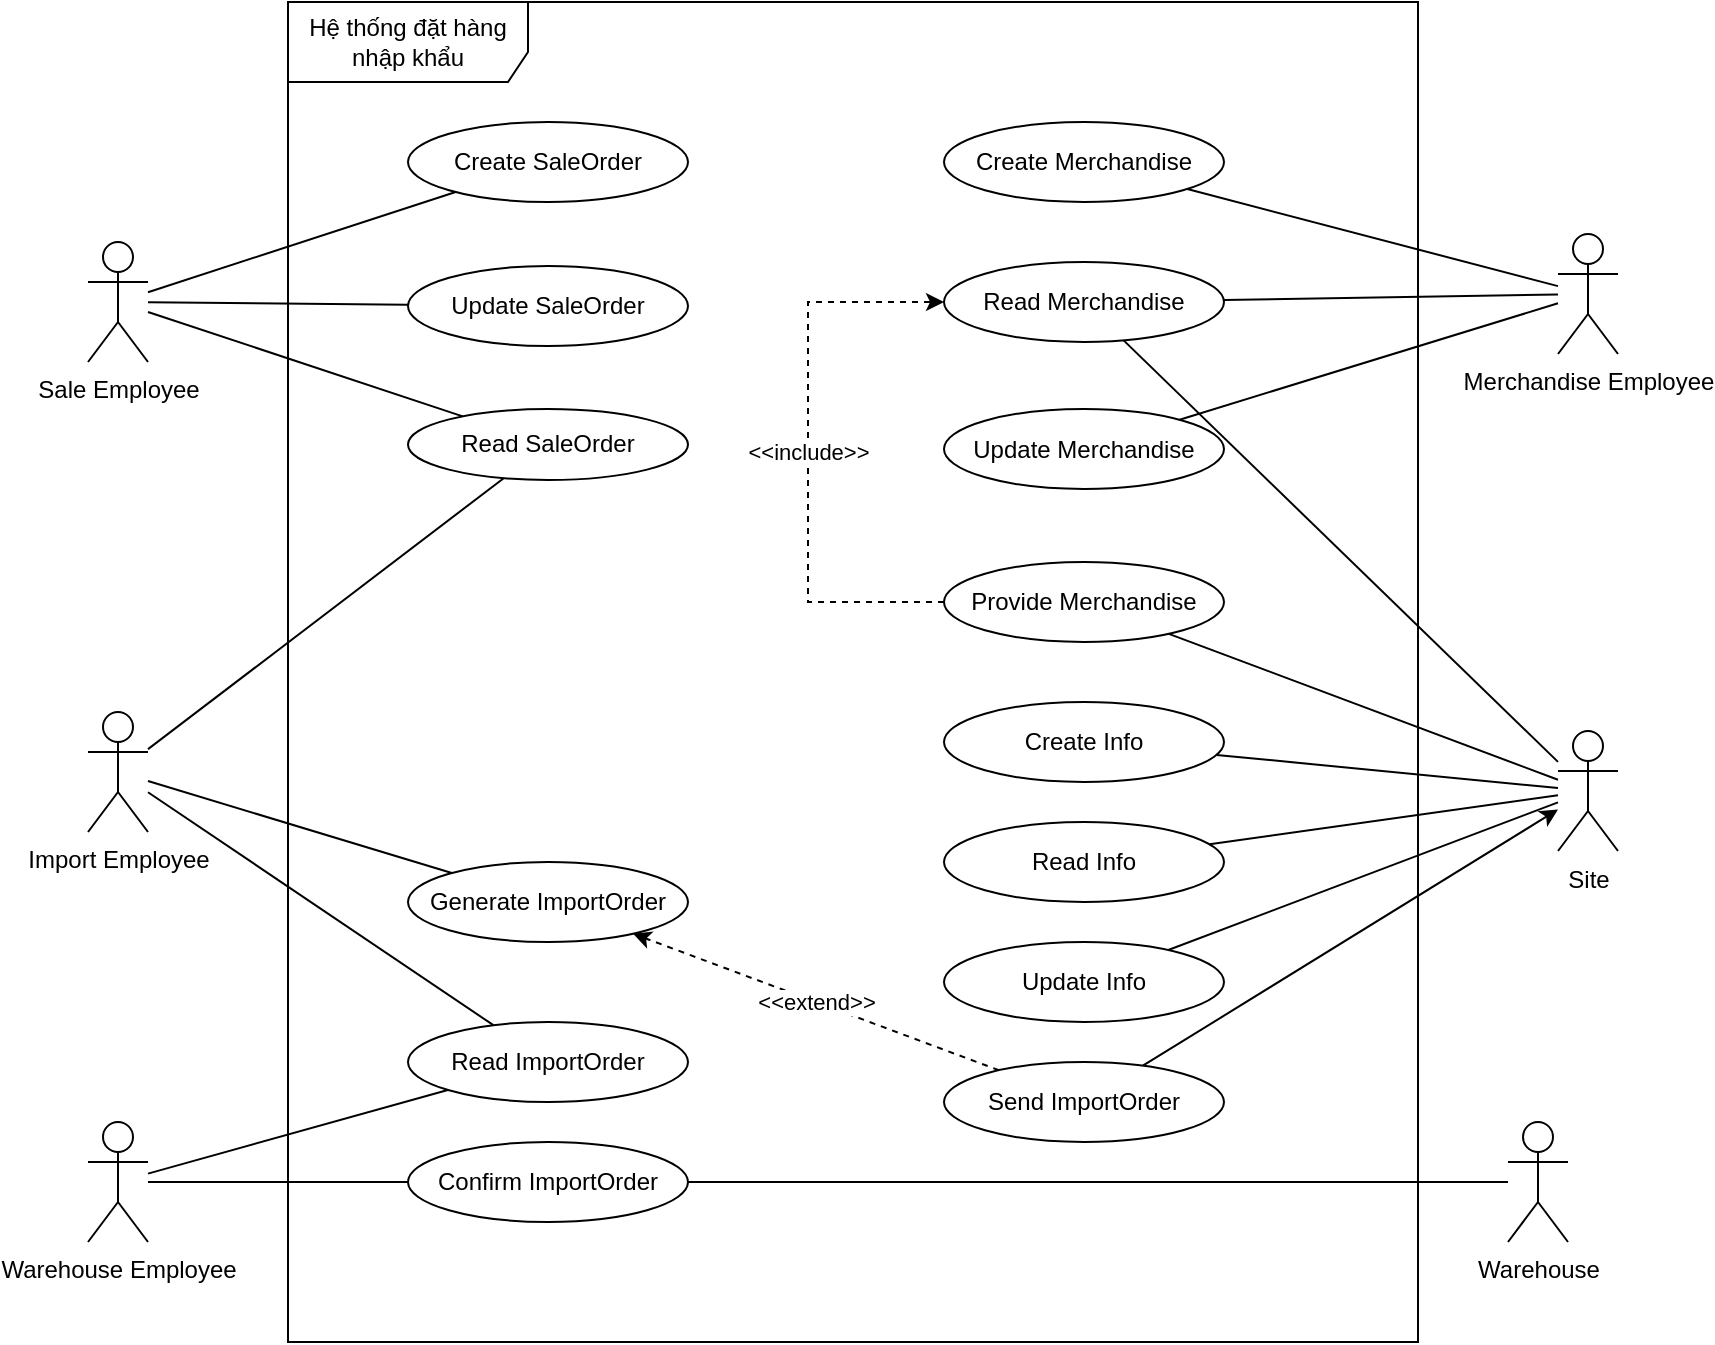 <mxfile version="13.0.3" type="device"><diagram id="4cM3jNYTuQCQvzZzmPQ-" name="Page-1"><mxGraphModel dx="1999" dy="680" grid="1" gridSize="10" guides="1" tooltips="1" connect="1" arrows="1" fold="1" page="1" pageScale="1" pageWidth="1100" pageHeight="850" math="0" shadow="0"><root><mxCell id="0"/><mxCell id="1" parent="0"/><mxCell id="VOIaHh84BLX15I2ad-gr-4" value="Hệ thống đặt hàng nhập khẩu" style="shape=umlFrame;whiteSpace=wrap;html=1;width=120;height=40;" parent="1" vertex="1"><mxGeometry x="-870" y="70" width="565" height="670" as="geometry"/></mxCell><mxCell id="VOIaHh84BLX15I2ad-gr-5" style="edgeStyle=none;rounded=0;orthogonalLoop=1;jettySize=auto;html=1;endArrow=none;endFill=0;" parent="1" source="VOIaHh84BLX15I2ad-gr-9" target="VOIaHh84BLX15I2ad-gr-24" edge="1"><mxGeometry relative="1" as="geometry"/></mxCell><mxCell id="VOIaHh84BLX15I2ad-gr-6" style="edgeStyle=none;rounded=0;orthogonalLoop=1;jettySize=auto;html=1;endArrow=none;endFill=0;" parent="1" source="VOIaHh84BLX15I2ad-gr-9" target="VOIaHh84BLX15I2ad-gr-25" edge="1"><mxGeometry relative="1" as="geometry"/></mxCell><mxCell id="VOIaHh84BLX15I2ad-gr-8" style="edgeStyle=none;rounded=0;orthogonalLoop=1;jettySize=auto;html=1;endArrow=none;endFill=0;" parent="1" source="VOIaHh84BLX15I2ad-gr-9" target="VOIaHh84BLX15I2ad-gr-27" edge="1"><mxGeometry relative="1" as="geometry"/></mxCell><mxCell id="VOIaHh84BLX15I2ad-gr-9" value="Sale Employee" style="shape=umlActor;verticalLabelPosition=bottom;labelBackgroundColor=#ffffff;verticalAlign=top;html=1;" parent="1" vertex="1"><mxGeometry x="-970" y="190" width="30" height="60" as="geometry"/></mxCell><mxCell id="VOIaHh84BLX15I2ad-gr-10" style="edgeStyle=none;rounded=0;orthogonalLoop=1;jettySize=auto;html=1;endArrow=none;endFill=0;" parent="1" source="VOIaHh84BLX15I2ad-gr-14" target="VOIaHh84BLX15I2ad-gr-27" edge="1"><mxGeometry relative="1" as="geometry"/></mxCell><mxCell id="VOIaHh84BLX15I2ad-gr-11" style="edgeStyle=none;rounded=0;orthogonalLoop=1;jettySize=auto;html=1;endArrow=none;endFill=0;" parent="1" source="VOIaHh84BLX15I2ad-gr-14" target="VOIaHh84BLX15I2ad-gr-32" edge="1"><mxGeometry relative="1" as="geometry"/></mxCell><mxCell id="VOIaHh84BLX15I2ad-gr-13" style="edgeStyle=none;rounded=0;orthogonalLoop=1;jettySize=auto;html=1;endArrow=none;endFill=0;" parent="1" source="VOIaHh84BLX15I2ad-gr-14" target="VOIaHh84BLX15I2ad-gr-33" edge="1"><mxGeometry relative="1" as="geometry"/></mxCell><mxCell id="VOIaHh84BLX15I2ad-gr-14" value="Import Employee" style="shape=umlActor;verticalLabelPosition=bottom;labelBackgroundColor=#ffffff;verticalAlign=top;html=1;" parent="1" vertex="1"><mxGeometry x="-970" y="425" width="30" height="60" as="geometry"/></mxCell><mxCell id="VOIaHh84BLX15I2ad-gr-15" style="edgeStyle=none;rounded=0;orthogonalLoop=1;jettySize=auto;html=1;endArrow=none;endFill=0;" parent="1" source="VOIaHh84BLX15I2ad-gr-17" target="VOIaHh84BLX15I2ad-gr-30" edge="1"><mxGeometry relative="1" as="geometry"/></mxCell><mxCell id="VOIaHh84BLX15I2ad-gr-16" style="edgeStyle=none;rounded=0;orthogonalLoop=1;jettySize=auto;html=1;endArrow=none;endFill=0;" parent="1" source="VOIaHh84BLX15I2ad-gr-17" target="VOIaHh84BLX15I2ad-gr-33" edge="1"><mxGeometry relative="1" as="geometry"/></mxCell><mxCell id="VOIaHh84BLX15I2ad-gr-17" value="Warehouse Employee" style="shape=umlActor;verticalLabelPosition=bottom;labelBackgroundColor=#ffffff;verticalAlign=top;html=1;" parent="1" vertex="1"><mxGeometry x="-970" y="630" width="30" height="60" as="geometry"/></mxCell><mxCell id="VOIaHh84BLX15I2ad-gr-18" style="edgeStyle=none;rounded=0;orthogonalLoop=1;jettySize=auto;html=1;endArrow=classic;endFill=1;" parent="1" source="VOIaHh84BLX15I2ad-gr-29" target="VOIaHh84BLX15I2ad-gr-21" edge="1"><mxGeometry relative="1" as="geometry"/></mxCell><mxCell id="VOIaHh84BLX15I2ad-gr-19" style="edgeStyle=none;rounded=0;orthogonalLoop=1;jettySize=auto;html=1;endArrow=none;endFill=0;" parent="1" source="VOIaHh84BLX15I2ad-gr-21" target="VOIaHh84BLX15I2ad-gr-40" edge="1"><mxGeometry relative="1" as="geometry"/></mxCell><mxCell id="VOIaHh84BLX15I2ad-gr-20" style="edgeStyle=none;rounded=0;orthogonalLoop=1;jettySize=auto;html=1;endArrow=none;endFill=0;" parent="1" source="VOIaHh84BLX15I2ad-gr-21" target="VOIaHh84BLX15I2ad-gr-37" edge="1"><mxGeometry relative="1" as="geometry"/></mxCell><mxCell id="vJLRlCAOpF4FBFEO0N5r-3" style="rounded=0;orthogonalLoop=1;jettySize=auto;html=1;endArrow=none;endFill=0;" parent="1" source="VOIaHh84BLX15I2ad-gr-21" target="vJLRlCAOpF4FBFEO0N5r-1" edge="1"><mxGeometry relative="1" as="geometry"/></mxCell><mxCell id="VOIaHh84BLX15I2ad-gr-21" value="Site" style="shape=umlActor;verticalLabelPosition=bottom;labelBackgroundColor=#ffffff;verticalAlign=top;html=1;" parent="1" vertex="1"><mxGeometry x="-235" y="434.5" width="30" height="60" as="geometry"/></mxCell><mxCell id="VOIaHh84BLX15I2ad-gr-22" style="edgeStyle=none;rounded=0;orthogonalLoop=1;jettySize=auto;html=1;endArrow=none;endFill=0;" parent="1" source="VOIaHh84BLX15I2ad-gr-23" target="VOIaHh84BLX15I2ad-gr-30" edge="1"><mxGeometry relative="1" as="geometry"/></mxCell><mxCell id="VOIaHh84BLX15I2ad-gr-23" value="Warehouse" style="shape=umlActor;verticalLabelPosition=bottom;labelBackgroundColor=#ffffff;verticalAlign=top;html=1;" parent="1" vertex="1"><mxGeometry x="-260" y="630" width="30" height="60" as="geometry"/></mxCell><mxCell id="VOIaHh84BLX15I2ad-gr-24" value="Create SaleOrder" style="ellipse;whiteSpace=wrap;html=1;" parent="1" vertex="1"><mxGeometry x="-810" y="130" width="140" height="40" as="geometry"/></mxCell><mxCell id="VOIaHh84BLX15I2ad-gr-25" value="Update SaleOrder" style="ellipse;whiteSpace=wrap;html=1;" parent="1" vertex="1"><mxGeometry x="-810" y="202" width="140" height="40" as="geometry"/></mxCell><mxCell id="VOIaHh84BLX15I2ad-gr-27" value="Read SaleOrder" style="ellipse;whiteSpace=wrap;html=1;" parent="1" vertex="1"><mxGeometry x="-810" y="273.5" width="140" height="35.5" as="geometry"/></mxCell><mxCell id="VOIaHh84BLX15I2ad-gr-29" value="Send ImportOrder" style="ellipse;whiteSpace=wrap;html=1;" parent="1" vertex="1"><mxGeometry x="-542" y="600" width="140" height="40" as="geometry"/></mxCell><mxCell id="VOIaHh84BLX15I2ad-gr-30" value="Confirm ImportOrder" style="ellipse;whiteSpace=wrap;html=1;" parent="1" vertex="1"><mxGeometry x="-810" y="640" width="140" height="40" as="geometry"/></mxCell><mxCell id="VOIaHh84BLX15I2ad-gr-31" value="&amp;lt;&amp;lt;extend&amp;gt;&amp;gt;" style="edgeStyle=none;rounded=0;orthogonalLoop=1;jettySize=auto;html=1;endArrow=classic;endFill=1;dashed=1;" parent="1" source="VOIaHh84BLX15I2ad-gr-29" target="VOIaHh84BLX15I2ad-gr-32" edge="1"><mxGeometry relative="1" as="geometry"/></mxCell><mxCell id="VOIaHh84BLX15I2ad-gr-32" value="Generate ImportOrder" style="ellipse;whiteSpace=wrap;html=1;" parent="1" vertex="1"><mxGeometry x="-810" y="500" width="140" height="40" as="geometry"/></mxCell><mxCell id="VOIaHh84BLX15I2ad-gr-33" value="Read ImportOrder" style="ellipse;whiteSpace=wrap;html=1;" parent="1" vertex="1"><mxGeometry x="-810" y="580" width="140" height="40" as="geometry"/></mxCell><mxCell id="VOIaHh84BLX15I2ad-gr-34" style="rounded=0;orthogonalLoop=1;jettySize=auto;html=1;endFill=0;endArrow=none;" parent="1" source="VOIaHh84BLX15I2ad-gr-36" target="VOIaHh84BLX15I2ad-gr-21" edge="1"><mxGeometry relative="1" as="geometry"/></mxCell><mxCell id="VOIaHh84BLX15I2ad-gr-35" style="edgeStyle=none;rounded=0;orthogonalLoop=1;jettySize=auto;html=1;endArrow=none;endFill=0;" parent="1" source="VOIaHh84BLX15I2ad-gr-36" target="VOIaHh84BLX15I2ad-gr-45" edge="1"><mxGeometry relative="1" as="geometry"/></mxCell><mxCell id="VOIaHh84BLX15I2ad-gr-36" value="Read Merchandise" style="ellipse;whiteSpace=wrap;html=1;" parent="1" vertex="1"><mxGeometry x="-542" y="200" width="140" height="40" as="geometry"/></mxCell><mxCell id="VOIaHh84BLX15I2ad-gr-37" value="Read Info" style="ellipse;whiteSpace=wrap;html=1;" parent="1" vertex="1"><mxGeometry x="-542" y="480" width="140" height="40" as="geometry"/></mxCell><mxCell id="VOIaHh84BLX15I2ad-gr-38" style="edgeStyle=none;rounded=0;orthogonalLoop=1;jettySize=auto;html=1;endArrow=none;endFill=0;" parent="1" source="VOIaHh84BLX15I2ad-gr-39" target="VOIaHh84BLX15I2ad-gr-45" edge="1"><mxGeometry relative="1" as="geometry"/></mxCell><mxCell id="VOIaHh84BLX15I2ad-gr-39" value="Update Merchandise" style="ellipse;whiteSpace=wrap;html=1;" parent="1" vertex="1"><mxGeometry x="-542" y="273.5" width="140" height="40" as="geometry"/></mxCell><mxCell id="VOIaHh84BLX15I2ad-gr-40" value="Update Info" style="ellipse;whiteSpace=wrap;html=1;" parent="1" vertex="1"><mxGeometry x="-542" y="540" width="140" height="40" as="geometry"/></mxCell><mxCell id="VOIaHh84BLX15I2ad-gr-41" style="edgeStyle=none;rounded=0;orthogonalLoop=1;jettySize=auto;html=1;endArrow=none;endFill=0;" parent="1" source="VOIaHh84BLX15I2ad-gr-42" target="VOIaHh84BLX15I2ad-gr-45" edge="1"><mxGeometry relative="1" as="geometry"/></mxCell><mxCell id="VOIaHh84BLX15I2ad-gr-42" value="Create Merchandise" style="ellipse;whiteSpace=wrap;html=1;" parent="1" vertex="1"><mxGeometry x="-542" y="130" width="140" height="40" as="geometry"/></mxCell><mxCell id="VOIaHh84BLX15I2ad-gr-43" value="Create Info" style="ellipse;whiteSpace=wrap;html=1;" parent="1" vertex="1"><mxGeometry x="-542" y="420" width="140" height="40" as="geometry"/></mxCell><mxCell id="VOIaHh84BLX15I2ad-gr-44" style="edgeStyle=none;rounded=0;orthogonalLoop=1;jettySize=auto;html=1;endArrow=none;endFill=0;" parent="1" source="VOIaHh84BLX15I2ad-gr-21" target="VOIaHh84BLX15I2ad-gr-43" edge="1"><mxGeometry relative="1" as="geometry"><mxPoint x="-230" y="286.875" as="sourcePoint"/><mxPoint x="-437.769" y="520.615" as="targetPoint"/></mxGeometry></mxCell><mxCell id="VOIaHh84BLX15I2ad-gr-45" value="Merchandise Employee" style="shape=umlActor;verticalLabelPosition=bottom;labelBackgroundColor=#ffffff;verticalAlign=top;html=1;" parent="1" vertex="1"><mxGeometry x="-235" y="186" width="30" height="60" as="geometry"/></mxCell><mxCell id="vJLRlCAOpF4FBFEO0N5r-2" value="&amp;lt;&amp;lt;include&amp;gt;&amp;gt;" style="edgeStyle=orthogonalEdgeStyle;rounded=0;orthogonalLoop=1;jettySize=auto;html=1;dashed=1;" parent="1" source="vJLRlCAOpF4FBFEO0N5r-1" target="VOIaHh84BLX15I2ad-gr-36" edge="1"><mxGeometry relative="1" as="geometry"><Array as="points"><mxPoint x="-610" y="370"/><mxPoint x="-610" y="220"/></Array></mxGeometry></mxCell><mxCell id="vJLRlCAOpF4FBFEO0N5r-1" value="Provide Merchandise" style="ellipse;whiteSpace=wrap;html=1;" parent="1" vertex="1"><mxGeometry x="-542" y="350" width="140" height="40" as="geometry"/></mxCell></root></mxGraphModel></diagram></mxfile>